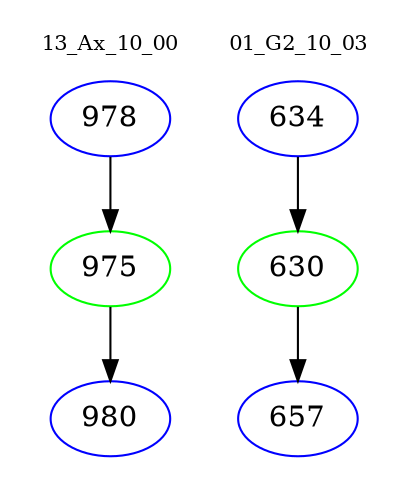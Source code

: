 digraph{
subgraph cluster_0 {
color = white
label = "13_Ax_10_00";
fontsize=10;
T0_978 [label="978", color="blue"]
T0_978 -> T0_975 [color="black"]
T0_975 [label="975", color="green"]
T0_975 -> T0_980 [color="black"]
T0_980 [label="980", color="blue"]
}
subgraph cluster_1 {
color = white
label = "01_G2_10_03";
fontsize=10;
T1_634 [label="634", color="blue"]
T1_634 -> T1_630 [color="black"]
T1_630 [label="630", color="green"]
T1_630 -> T1_657 [color="black"]
T1_657 [label="657", color="blue"]
}
}
